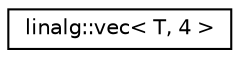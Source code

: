digraph "Graphical Class Hierarchy"
{
  edge [fontname="Helvetica",fontsize="10",labelfontname="Helvetica",labelfontsize="10"];
  node [fontname="Helvetica",fontsize="10",shape=record];
  rankdir="LR";
  Node1 [label="linalg::vec\< T, 4 \>",height=0.2,width=0.4,color="black", fillcolor="white", style="filled",URL="$structlinalg_1_1vec_3_01T_00_014_01_4.html"];
}
